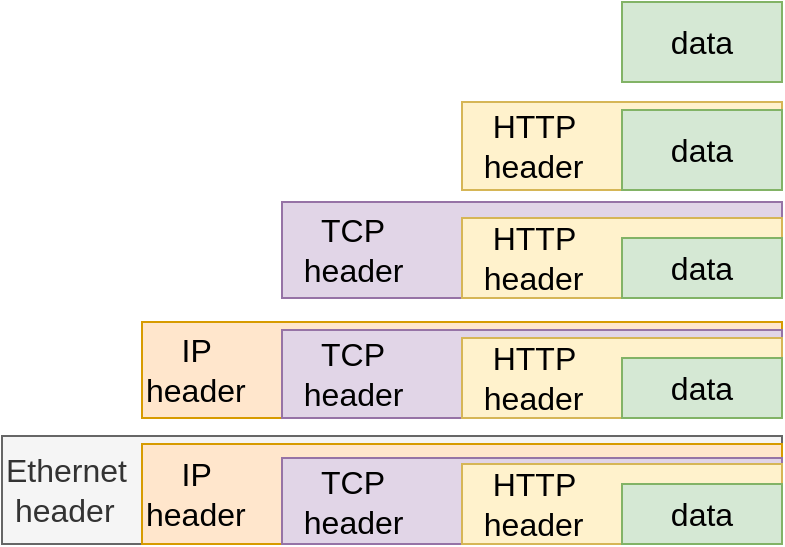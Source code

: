 <mxfile version="14.9.7" type="github">
  <diagram id="CBNehf3eAxYr-xVHiAsI" name="Page-1">
    <mxGraphModel dx="1209" dy="652" grid="1" gridSize="10" guides="1" tooltips="1" connect="1" arrows="1" fold="1" page="1" pageScale="1" pageWidth="827" pageHeight="1169" math="0" shadow="0">
      <root>
        <mxCell id="0" />
        <mxCell id="1" parent="0" />
        <mxCell id="4cbYbfS1QU935IwB8YQP-3" value="&amp;nbsp; &amp;nbsp;HTTP &lt;br&gt;&amp;nbsp; header" style="rounded=0;whiteSpace=wrap;html=1;fillColor=#fff2cc;strokeColor=#d6b656;fontSize=16;align=left;" vertex="1" parent="1">
          <mxGeometry x="300" y="200" width="160" height="44" as="geometry" />
        </mxCell>
        <mxCell id="4cbYbfS1QU935IwB8YQP-1" value="data" style="rounded=0;whiteSpace=wrap;html=1;fillColor=#d5e8d4;strokeColor=#82b366;fontSize=16;" vertex="1" parent="1">
          <mxGeometry x="380" y="150" width="80" height="40" as="geometry" />
        </mxCell>
        <mxCell id="4cbYbfS1QU935IwB8YQP-2" value="data" style="rounded=0;whiteSpace=wrap;html=1;fillColor=#d5e8d4;strokeColor=#82b366;fontSize=16;" vertex="1" parent="1">
          <mxGeometry x="380" y="204" width="80" height="40" as="geometry" />
        </mxCell>
        <mxCell id="4cbYbfS1QU935IwB8YQP-6" value="&amp;nbsp; &amp;nbsp; TCP &lt;br&gt;&amp;nbsp; header" style="rounded=0;whiteSpace=wrap;html=1;fillColor=#e1d5e7;strokeColor=#9673a6;fontSize=16;align=left;" vertex="1" parent="1">
          <mxGeometry x="210" y="250" width="250" height="48" as="geometry" />
        </mxCell>
        <mxCell id="4cbYbfS1QU935IwB8YQP-10" value="&amp;nbsp; &amp;nbsp; IP &lt;br&gt;header" style="rounded=0;whiteSpace=wrap;html=1;fillColor=#ffe6cc;strokeColor=#d79b00;fontSize=16;align=left;" vertex="1" parent="1">
          <mxGeometry x="140" y="310" width="320" height="48" as="geometry" />
        </mxCell>
        <mxCell id="4cbYbfS1QU935IwB8YQP-14" value="Ethernet &lt;br&gt;&amp;nbsp;header" style="rounded=0;whiteSpace=wrap;html=1;fillColor=#f5f5f5;strokeColor=#666666;fontSize=16;fontColor=#333333;align=left;" vertex="1" parent="1">
          <mxGeometry x="70" y="367" width="390" height="54" as="geometry" />
        </mxCell>
        <mxCell id="4cbYbfS1QU935IwB8YQP-16" value="&amp;nbsp; &amp;nbsp;HTTP &lt;br&gt;&amp;nbsp; header" style="rounded=0;whiteSpace=wrap;html=1;fillColor=#fff2cc;strokeColor=#d6b656;fontSize=16;align=left;" vertex="1" parent="1">
          <mxGeometry x="300" y="258" width="160" height="40" as="geometry" />
        </mxCell>
        <mxCell id="4cbYbfS1QU935IwB8YQP-17" value="data" style="rounded=0;whiteSpace=wrap;html=1;fillColor=#d5e8d4;strokeColor=#82b366;fontSize=16;" vertex="1" parent="1">
          <mxGeometry x="380" y="268" width="80" height="30" as="geometry" />
        </mxCell>
        <mxCell id="4cbYbfS1QU935IwB8YQP-18" value="&amp;nbsp; &amp;nbsp; TCP &lt;br&gt;&amp;nbsp; header" style="rounded=0;whiteSpace=wrap;html=1;fillColor=#e1d5e7;strokeColor=#9673a6;fontSize=16;align=left;" vertex="1" parent="1">
          <mxGeometry x="210" y="314" width="250" height="44" as="geometry" />
        </mxCell>
        <mxCell id="4cbYbfS1QU935IwB8YQP-19" value="&amp;nbsp; &amp;nbsp;HTTP &lt;br&gt;&amp;nbsp; header" style="rounded=0;whiteSpace=wrap;html=1;fillColor=#fff2cc;strokeColor=#d6b656;fontSize=16;align=left;" vertex="1" parent="1">
          <mxGeometry x="300" y="318" width="160" height="40" as="geometry" />
        </mxCell>
        <mxCell id="4cbYbfS1QU935IwB8YQP-20" value="data" style="rounded=0;whiteSpace=wrap;html=1;fillColor=#d5e8d4;strokeColor=#82b366;fontSize=16;" vertex="1" parent="1">
          <mxGeometry x="380" y="328" width="80" height="30" as="geometry" />
        </mxCell>
        <mxCell id="4cbYbfS1QU935IwB8YQP-21" value="&amp;nbsp; &amp;nbsp; IP &lt;br&gt;header" style="rounded=0;whiteSpace=wrap;html=1;fillColor=#ffe6cc;strokeColor=#d79b00;fontSize=16;align=left;" vertex="1" parent="1">
          <mxGeometry x="140" y="371" width="320" height="50" as="geometry" />
        </mxCell>
        <mxCell id="4cbYbfS1QU935IwB8YQP-22" value="&amp;nbsp; &amp;nbsp; TCP &lt;br&gt;&amp;nbsp; header" style="rounded=0;whiteSpace=wrap;html=1;fillColor=#e1d5e7;strokeColor=#9673a6;fontSize=16;align=left;" vertex="1" parent="1">
          <mxGeometry x="210" y="378" width="250" height="43" as="geometry" />
        </mxCell>
        <mxCell id="4cbYbfS1QU935IwB8YQP-23" value="&amp;nbsp; &amp;nbsp;HTTP &lt;br&gt;&amp;nbsp; header" style="rounded=0;whiteSpace=wrap;html=1;fillColor=#fff2cc;strokeColor=#d6b656;fontSize=16;align=left;" vertex="1" parent="1">
          <mxGeometry x="300" y="381" width="160" height="40" as="geometry" />
        </mxCell>
        <mxCell id="4cbYbfS1QU935IwB8YQP-24" value="data" style="rounded=0;whiteSpace=wrap;html=1;fillColor=#d5e8d4;strokeColor=#82b366;fontSize=16;" vertex="1" parent="1">
          <mxGeometry x="380" y="391" width="80" height="30" as="geometry" />
        </mxCell>
      </root>
    </mxGraphModel>
  </diagram>
</mxfile>
